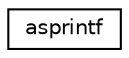 digraph "Graphical Class Hierarchy"
{
  edge [fontname="Helvetica",fontsize="10",labelfontname="Helvetica",labelfontsize="10"];
  node [fontname="Helvetica",fontsize="10",shape=record];
  rankdir="LR";
  Node0 [label="asprintf",height=0.2,width=0.4,color="black", fillcolor="white", style="filled",URL="$structasprintf.html"];
}
